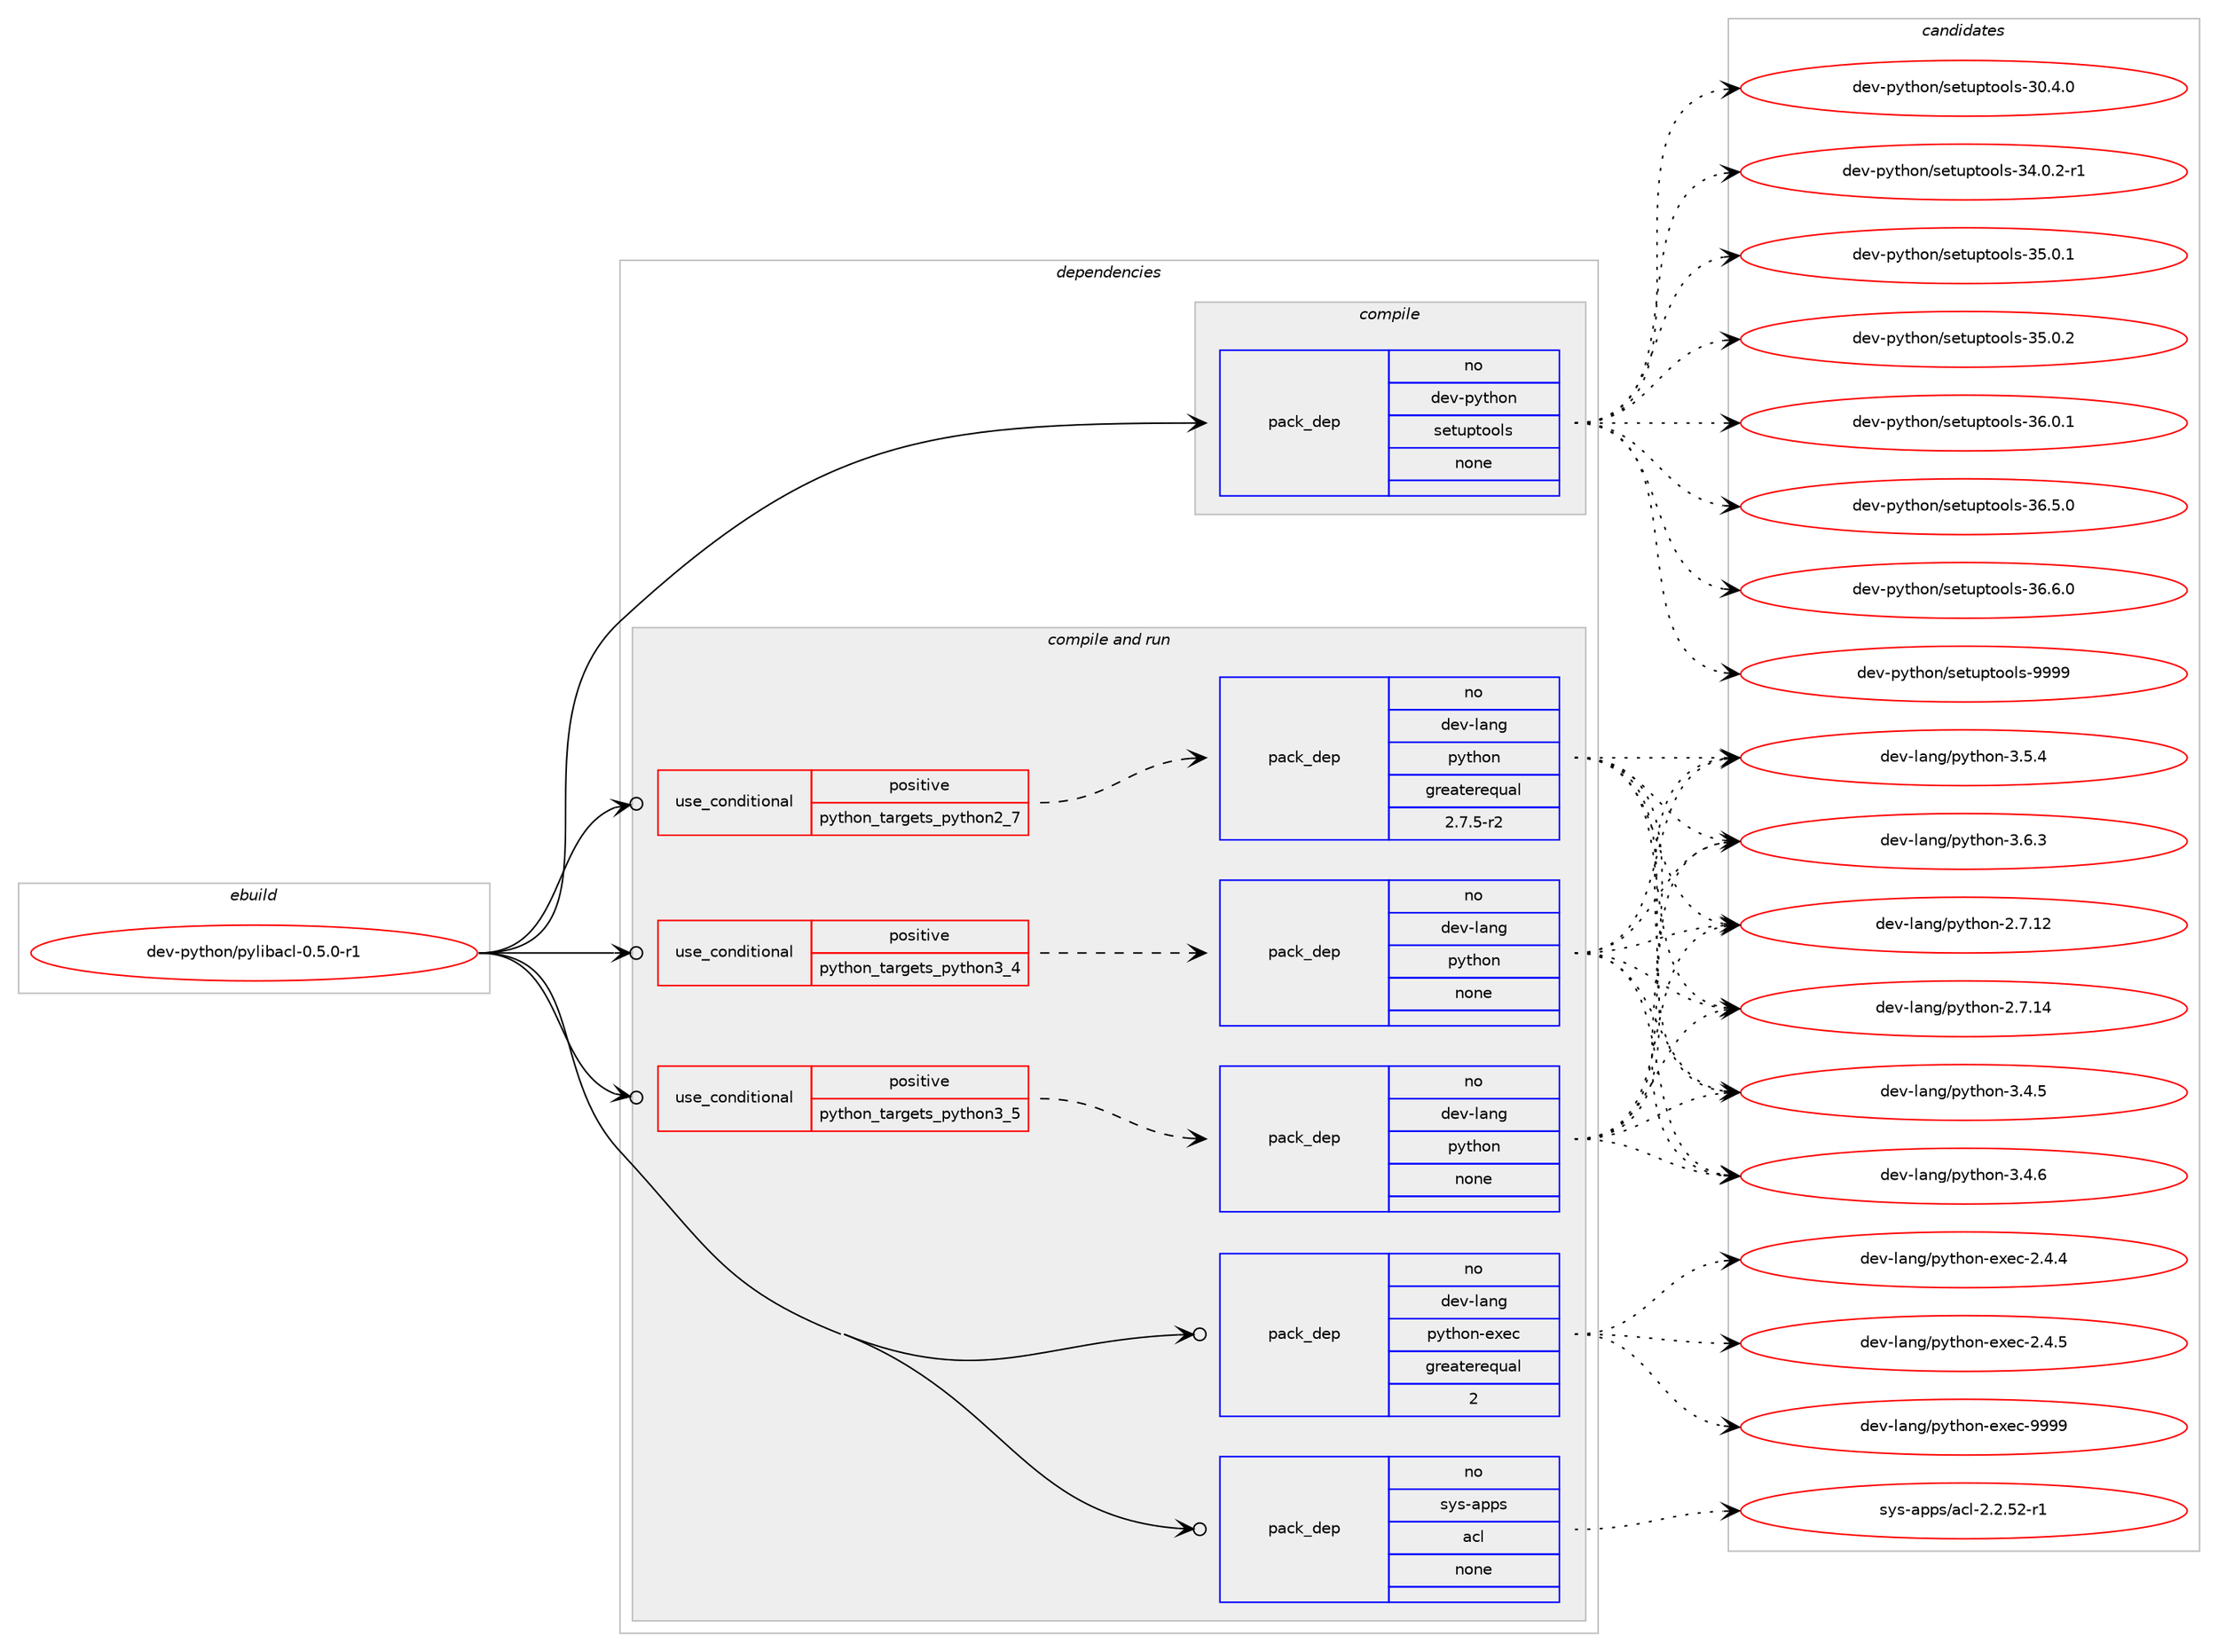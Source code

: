 digraph prolog {

# *************
# Graph options
# *************

newrank=true;
concentrate=true;
compound=true;
graph [rankdir=LR,fontname=Helvetica,fontsize=10,ranksep=1.5];#, ranksep=2.5, nodesep=0.2];
edge  [arrowhead=vee];
node  [fontname=Helvetica,fontsize=10];

# **********
# The ebuild
# **********

subgraph cluster_leftcol {
color=gray;
rank=same;
label=<<i>ebuild</i>>;
id [label="dev-python/pylibacl-0.5.0-r1", color=red, width=4, href="../dev-python/pylibacl-0.5.0-r1.svg"];
}

# ****************
# The dependencies
# ****************

subgraph cluster_midcol {
color=gray;
label=<<i>dependencies</i>>;
subgraph cluster_compile {
fillcolor="#eeeeee";
style=filled;
label=<<i>compile</i>>;
subgraph pack134588 {
dependency177198 [label=<<TABLE BORDER="0" CELLBORDER="1" CELLSPACING="0" CELLPADDING="4" WIDTH="220"><TR><TD ROWSPAN="6" CELLPADDING="30">pack_dep</TD></TR><TR><TD WIDTH="110">no</TD></TR><TR><TD>dev-python</TD></TR><TR><TD>setuptools</TD></TR><TR><TD>none</TD></TR><TR><TD></TD></TR></TABLE>>, shape=none, color=blue];
}
id:e -> dependency177198:w [weight=20,style="solid",arrowhead="vee"];
}
subgraph cluster_compileandrun {
fillcolor="#eeeeee";
style=filled;
label=<<i>compile and run</i>>;
subgraph cond38692 {
dependency177199 [label=<<TABLE BORDER="0" CELLBORDER="1" CELLSPACING="0" CELLPADDING="4"><TR><TD ROWSPAN="3" CELLPADDING="10">use_conditional</TD></TR><TR><TD>positive</TD></TR><TR><TD>python_targets_python2_7</TD></TR></TABLE>>, shape=none, color=red];
subgraph pack134589 {
dependency177200 [label=<<TABLE BORDER="0" CELLBORDER="1" CELLSPACING="0" CELLPADDING="4" WIDTH="220"><TR><TD ROWSPAN="6" CELLPADDING="30">pack_dep</TD></TR><TR><TD WIDTH="110">no</TD></TR><TR><TD>dev-lang</TD></TR><TR><TD>python</TD></TR><TR><TD>greaterequal</TD></TR><TR><TD>2.7.5-r2</TD></TR></TABLE>>, shape=none, color=blue];
}
dependency177199:e -> dependency177200:w [weight=20,style="dashed",arrowhead="vee"];
}
id:e -> dependency177199:w [weight=20,style="solid",arrowhead="odotvee"];
subgraph cond38693 {
dependency177201 [label=<<TABLE BORDER="0" CELLBORDER="1" CELLSPACING="0" CELLPADDING="4"><TR><TD ROWSPAN="3" CELLPADDING="10">use_conditional</TD></TR><TR><TD>positive</TD></TR><TR><TD>python_targets_python3_4</TD></TR></TABLE>>, shape=none, color=red];
subgraph pack134590 {
dependency177202 [label=<<TABLE BORDER="0" CELLBORDER="1" CELLSPACING="0" CELLPADDING="4" WIDTH="220"><TR><TD ROWSPAN="6" CELLPADDING="30">pack_dep</TD></TR><TR><TD WIDTH="110">no</TD></TR><TR><TD>dev-lang</TD></TR><TR><TD>python</TD></TR><TR><TD>none</TD></TR><TR><TD></TD></TR></TABLE>>, shape=none, color=blue];
}
dependency177201:e -> dependency177202:w [weight=20,style="dashed",arrowhead="vee"];
}
id:e -> dependency177201:w [weight=20,style="solid",arrowhead="odotvee"];
subgraph cond38694 {
dependency177203 [label=<<TABLE BORDER="0" CELLBORDER="1" CELLSPACING="0" CELLPADDING="4"><TR><TD ROWSPAN="3" CELLPADDING="10">use_conditional</TD></TR><TR><TD>positive</TD></TR><TR><TD>python_targets_python3_5</TD></TR></TABLE>>, shape=none, color=red];
subgraph pack134591 {
dependency177204 [label=<<TABLE BORDER="0" CELLBORDER="1" CELLSPACING="0" CELLPADDING="4" WIDTH="220"><TR><TD ROWSPAN="6" CELLPADDING="30">pack_dep</TD></TR><TR><TD WIDTH="110">no</TD></TR><TR><TD>dev-lang</TD></TR><TR><TD>python</TD></TR><TR><TD>none</TD></TR><TR><TD></TD></TR></TABLE>>, shape=none, color=blue];
}
dependency177203:e -> dependency177204:w [weight=20,style="dashed",arrowhead="vee"];
}
id:e -> dependency177203:w [weight=20,style="solid",arrowhead="odotvee"];
subgraph pack134592 {
dependency177205 [label=<<TABLE BORDER="0" CELLBORDER="1" CELLSPACING="0" CELLPADDING="4" WIDTH="220"><TR><TD ROWSPAN="6" CELLPADDING="30">pack_dep</TD></TR><TR><TD WIDTH="110">no</TD></TR><TR><TD>dev-lang</TD></TR><TR><TD>python-exec</TD></TR><TR><TD>greaterequal</TD></TR><TR><TD>2</TD></TR></TABLE>>, shape=none, color=blue];
}
id:e -> dependency177205:w [weight=20,style="solid",arrowhead="odotvee"];
subgraph pack134593 {
dependency177206 [label=<<TABLE BORDER="0" CELLBORDER="1" CELLSPACING="0" CELLPADDING="4" WIDTH="220"><TR><TD ROWSPAN="6" CELLPADDING="30">pack_dep</TD></TR><TR><TD WIDTH="110">no</TD></TR><TR><TD>sys-apps</TD></TR><TR><TD>acl</TD></TR><TR><TD>none</TD></TR><TR><TD></TD></TR></TABLE>>, shape=none, color=blue];
}
id:e -> dependency177206:w [weight=20,style="solid",arrowhead="odotvee"];
}
subgraph cluster_run {
fillcolor="#eeeeee";
style=filled;
label=<<i>run</i>>;
}
}

# **************
# The candidates
# **************

subgraph cluster_choices {
rank=same;
color=gray;
label=<<i>candidates</i>>;

subgraph choice134588 {
color=black;
nodesep=1;
choice100101118451121211161041111104711510111611711211611111110811545514846524648 [label="dev-python/setuptools-30.4.0", color=red, width=4,href="../dev-python/setuptools-30.4.0.svg"];
choice1001011184511212111610411111047115101116117112116111111108115455152464846504511449 [label="dev-python/setuptools-34.0.2-r1", color=red, width=4,href="../dev-python/setuptools-34.0.2-r1.svg"];
choice100101118451121211161041111104711510111611711211611111110811545515346484649 [label="dev-python/setuptools-35.0.1", color=red, width=4,href="../dev-python/setuptools-35.0.1.svg"];
choice100101118451121211161041111104711510111611711211611111110811545515346484650 [label="dev-python/setuptools-35.0.2", color=red, width=4,href="../dev-python/setuptools-35.0.2.svg"];
choice100101118451121211161041111104711510111611711211611111110811545515446484649 [label="dev-python/setuptools-36.0.1", color=red, width=4,href="../dev-python/setuptools-36.0.1.svg"];
choice100101118451121211161041111104711510111611711211611111110811545515446534648 [label="dev-python/setuptools-36.5.0", color=red, width=4,href="../dev-python/setuptools-36.5.0.svg"];
choice100101118451121211161041111104711510111611711211611111110811545515446544648 [label="dev-python/setuptools-36.6.0", color=red, width=4,href="../dev-python/setuptools-36.6.0.svg"];
choice10010111845112121116104111110471151011161171121161111111081154557575757 [label="dev-python/setuptools-9999", color=red, width=4,href="../dev-python/setuptools-9999.svg"];
dependency177198:e -> choice100101118451121211161041111104711510111611711211611111110811545514846524648:w [style=dotted,weight="100"];
dependency177198:e -> choice1001011184511212111610411111047115101116117112116111111108115455152464846504511449:w [style=dotted,weight="100"];
dependency177198:e -> choice100101118451121211161041111104711510111611711211611111110811545515346484649:w [style=dotted,weight="100"];
dependency177198:e -> choice100101118451121211161041111104711510111611711211611111110811545515346484650:w [style=dotted,weight="100"];
dependency177198:e -> choice100101118451121211161041111104711510111611711211611111110811545515446484649:w [style=dotted,weight="100"];
dependency177198:e -> choice100101118451121211161041111104711510111611711211611111110811545515446534648:w [style=dotted,weight="100"];
dependency177198:e -> choice100101118451121211161041111104711510111611711211611111110811545515446544648:w [style=dotted,weight="100"];
dependency177198:e -> choice10010111845112121116104111110471151011161171121161111111081154557575757:w [style=dotted,weight="100"];
}
subgraph choice134589 {
color=black;
nodesep=1;
choice10010111845108971101034711212111610411111045504655464950 [label="dev-lang/python-2.7.12", color=red, width=4,href="../dev-lang/python-2.7.12.svg"];
choice10010111845108971101034711212111610411111045504655464952 [label="dev-lang/python-2.7.14", color=red, width=4,href="../dev-lang/python-2.7.14.svg"];
choice100101118451089711010347112121116104111110455146524653 [label="dev-lang/python-3.4.5", color=red, width=4,href="../dev-lang/python-3.4.5.svg"];
choice100101118451089711010347112121116104111110455146524654 [label="dev-lang/python-3.4.6", color=red, width=4,href="../dev-lang/python-3.4.6.svg"];
choice100101118451089711010347112121116104111110455146534652 [label="dev-lang/python-3.5.4", color=red, width=4,href="../dev-lang/python-3.5.4.svg"];
choice100101118451089711010347112121116104111110455146544651 [label="dev-lang/python-3.6.3", color=red, width=4,href="../dev-lang/python-3.6.3.svg"];
dependency177200:e -> choice10010111845108971101034711212111610411111045504655464950:w [style=dotted,weight="100"];
dependency177200:e -> choice10010111845108971101034711212111610411111045504655464952:w [style=dotted,weight="100"];
dependency177200:e -> choice100101118451089711010347112121116104111110455146524653:w [style=dotted,weight="100"];
dependency177200:e -> choice100101118451089711010347112121116104111110455146524654:w [style=dotted,weight="100"];
dependency177200:e -> choice100101118451089711010347112121116104111110455146534652:w [style=dotted,weight="100"];
dependency177200:e -> choice100101118451089711010347112121116104111110455146544651:w [style=dotted,weight="100"];
}
subgraph choice134590 {
color=black;
nodesep=1;
choice10010111845108971101034711212111610411111045504655464950 [label="dev-lang/python-2.7.12", color=red, width=4,href="../dev-lang/python-2.7.12.svg"];
choice10010111845108971101034711212111610411111045504655464952 [label="dev-lang/python-2.7.14", color=red, width=4,href="../dev-lang/python-2.7.14.svg"];
choice100101118451089711010347112121116104111110455146524653 [label="dev-lang/python-3.4.5", color=red, width=4,href="../dev-lang/python-3.4.5.svg"];
choice100101118451089711010347112121116104111110455146524654 [label="dev-lang/python-3.4.6", color=red, width=4,href="../dev-lang/python-3.4.6.svg"];
choice100101118451089711010347112121116104111110455146534652 [label="dev-lang/python-3.5.4", color=red, width=4,href="../dev-lang/python-3.5.4.svg"];
choice100101118451089711010347112121116104111110455146544651 [label="dev-lang/python-3.6.3", color=red, width=4,href="../dev-lang/python-3.6.3.svg"];
dependency177202:e -> choice10010111845108971101034711212111610411111045504655464950:w [style=dotted,weight="100"];
dependency177202:e -> choice10010111845108971101034711212111610411111045504655464952:w [style=dotted,weight="100"];
dependency177202:e -> choice100101118451089711010347112121116104111110455146524653:w [style=dotted,weight="100"];
dependency177202:e -> choice100101118451089711010347112121116104111110455146524654:w [style=dotted,weight="100"];
dependency177202:e -> choice100101118451089711010347112121116104111110455146534652:w [style=dotted,weight="100"];
dependency177202:e -> choice100101118451089711010347112121116104111110455146544651:w [style=dotted,weight="100"];
}
subgraph choice134591 {
color=black;
nodesep=1;
choice10010111845108971101034711212111610411111045504655464950 [label="dev-lang/python-2.7.12", color=red, width=4,href="../dev-lang/python-2.7.12.svg"];
choice10010111845108971101034711212111610411111045504655464952 [label="dev-lang/python-2.7.14", color=red, width=4,href="../dev-lang/python-2.7.14.svg"];
choice100101118451089711010347112121116104111110455146524653 [label="dev-lang/python-3.4.5", color=red, width=4,href="../dev-lang/python-3.4.5.svg"];
choice100101118451089711010347112121116104111110455146524654 [label="dev-lang/python-3.4.6", color=red, width=4,href="../dev-lang/python-3.4.6.svg"];
choice100101118451089711010347112121116104111110455146534652 [label="dev-lang/python-3.5.4", color=red, width=4,href="../dev-lang/python-3.5.4.svg"];
choice100101118451089711010347112121116104111110455146544651 [label="dev-lang/python-3.6.3", color=red, width=4,href="../dev-lang/python-3.6.3.svg"];
dependency177204:e -> choice10010111845108971101034711212111610411111045504655464950:w [style=dotted,weight="100"];
dependency177204:e -> choice10010111845108971101034711212111610411111045504655464952:w [style=dotted,weight="100"];
dependency177204:e -> choice100101118451089711010347112121116104111110455146524653:w [style=dotted,weight="100"];
dependency177204:e -> choice100101118451089711010347112121116104111110455146524654:w [style=dotted,weight="100"];
dependency177204:e -> choice100101118451089711010347112121116104111110455146534652:w [style=dotted,weight="100"];
dependency177204:e -> choice100101118451089711010347112121116104111110455146544651:w [style=dotted,weight="100"];
}
subgraph choice134592 {
color=black;
nodesep=1;
choice1001011184510897110103471121211161041111104510112010199455046524652 [label="dev-lang/python-exec-2.4.4", color=red, width=4,href="../dev-lang/python-exec-2.4.4.svg"];
choice1001011184510897110103471121211161041111104510112010199455046524653 [label="dev-lang/python-exec-2.4.5", color=red, width=4,href="../dev-lang/python-exec-2.4.5.svg"];
choice10010111845108971101034711212111610411111045101120101994557575757 [label="dev-lang/python-exec-9999", color=red, width=4,href="../dev-lang/python-exec-9999.svg"];
dependency177205:e -> choice1001011184510897110103471121211161041111104510112010199455046524652:w [style=dotted,weight="100"];
dependency177205:e -> choice1001011184510897110103471121211161041111104510112010199455046524653:w [style=dotted,weight="100"];
dependency177205:e -> choice10010111845108971101034711212111610411111045101120101994557575757:w [style=dotted,weight="100"];
}
subgraph choice134593 {
color=black;
nodesep=1;
choice1151211154597112112115479799108455046504653504511449 [label="sys-apps/acl-2.2.52-r1", color=red, width=4,href="../sys-apps/acl-2.2.52-r1.svg"];
dependency177206:e -> choice1151211154597112112115479799108455046504653504511449:w [style=dotted,weight="100"];
}
}

}
